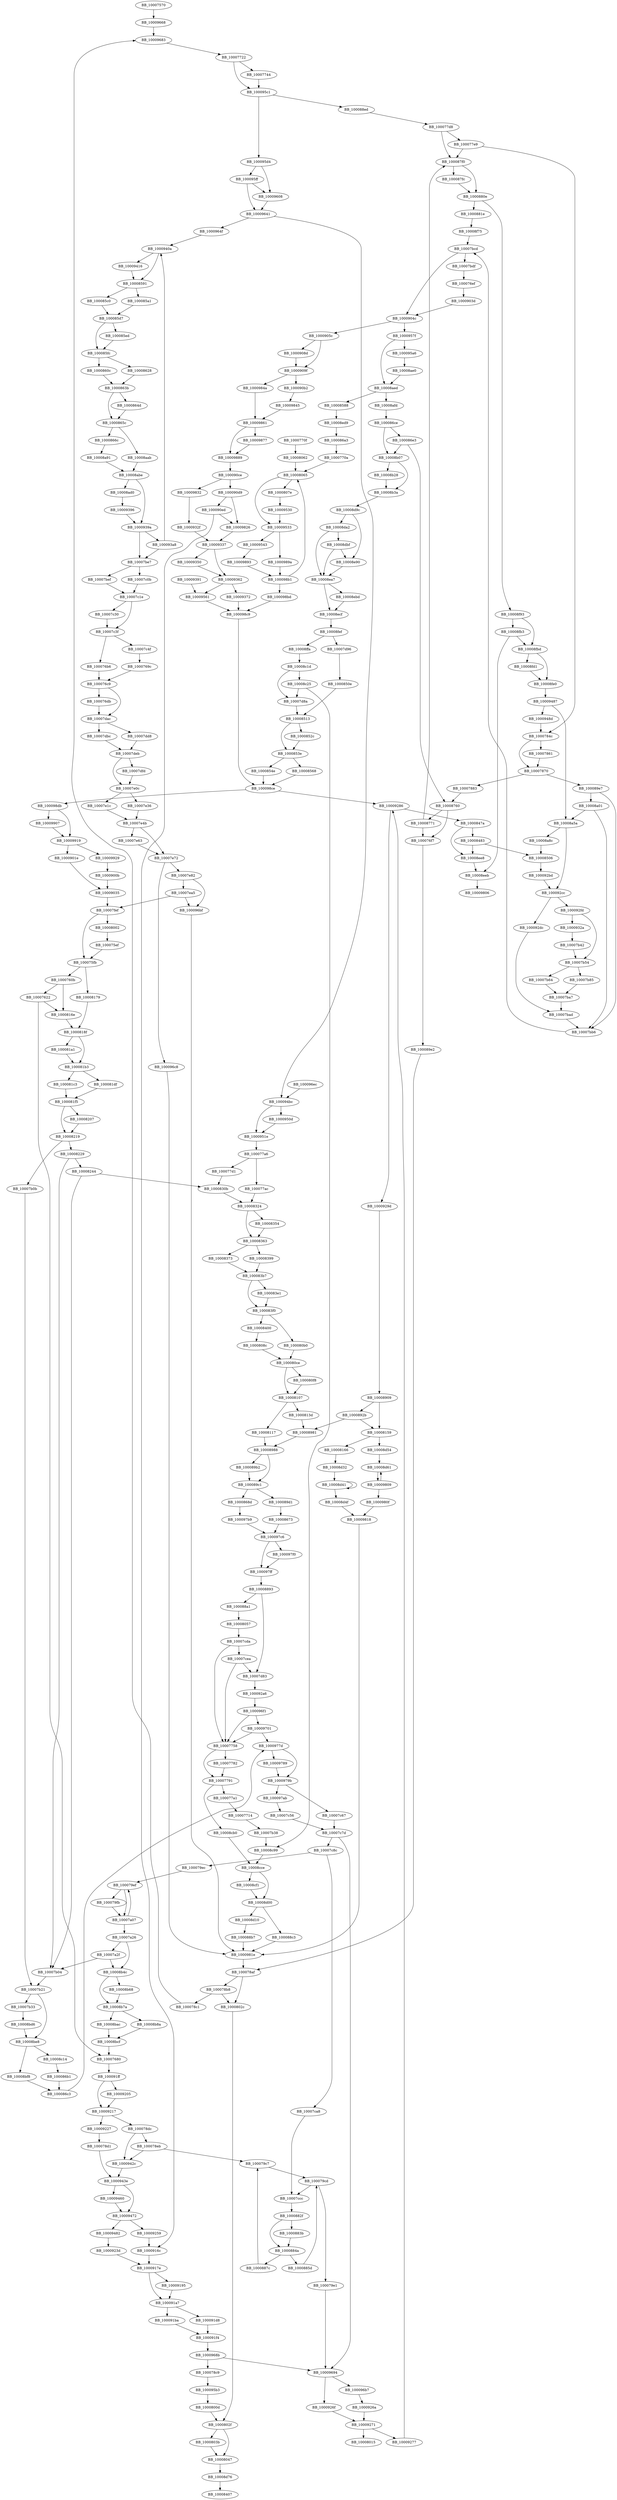DiGraph sub_10007570{
BB_10007570->BB_10009668
BB_100075ef->BB_100075fb
BB_100075fb->BB_1000760b
BB_100075fb->BB_10008179
BB_1000760b->BB_10007622
BB_1000760b->BB_1000816e
BB_10007622->BB_10007680
BB_10007622->BB_1000816e
BB_10007680->BB_100091ff
BB_1000769c->BB_100076c9
BB_100076b6->BB_100076c9
BB_100076c9->BB_100076db
BB_100076c9->BB_10007dac
BB_100076db->BB_10007dac
BB_100076ef->BB_1000903d
BB_100076f7->BB_100089e2
BB_1000770a->BB_10008065
BB_1000770f->BB_10008062
BB_10007714->BB_10007b38
BB_10007722->BB_10007744
BB_10007722->BB_100095c1
BB_10007744->BB_100095c1
BB_10007758->BB_10007782
BB_10007758->BB_10007791
BB_10007782->BB_10007791
BB_10007791->BB_100077a1
BB_10007791->BB_10008cb0
BB_100077a1->BB_10007714
BB_100077a6->BB_100077ac
BB_100077a6->BB_100077d1
BB_100077ac->BB_10008324
BB_100077d1->BB_1000830b
BB_100077d8->BB_100077e9
BB_100077d8->BB_100087f0
BB_100077e9->BB_1000784c
BB_100077e9->BB_100087f0
BB_1000784c->BB_10007861
BB_1000784c->BB_10007870
BB_10007861->BB_10007870
BB_10007870->BB_10007883
BB_10007870->BB_100089e7
BB_10007883->BB_10008760
BB_100078af->BB_100078b8
BB_100078af->BB_1000802c
BB_100078b8->BB_100078c1
BB_100078b8->BB_1000802c
BB_100078c1->BB_10009683
BB_100078c9->BB_100095b3
BB_100078d1->BB_1000943e
BB_100078dc->BB_100078eb
BB_100078dc->BB_1000942c
BB_100078eb->BB_100079c7
BB_100078eb->BB_1000942c
BB_100079c7->BB_100079cd
BB_100079cd->BB_100079e1
BB_100079cd->BB_10007ccc
BB_100079e1->BB_10009694
BB_100079ec->BB_100079ef
BB_100079ef->BB_100079fb
BB_100079ef->BB_10007a07
BB_100079fb->BB_10007a07
BB_10007a07->BB_100079ef
BB_10007a07->BB_10007a26
BB_10007a26->BB_10007a2f
BB_10007a26->BB_10008b4c
BB_10007a2f->BB_10007b04
BB_10007a2f->BB_10008b4c
BB_10007b04->BB_10007b21
BB_10007b0b->BB_10007b21
BB_10007b21->BB_10007b33
BB_10007b21->BB_10008be8
BB_10007b33->BB_10008bd6
BB_10007b38->BB_10008c99
BB_10007b42->BB_10007b54
BB_10007b54->BB_10007b64
BB_10007b54->BB_10007b85
BB_10007b64->BB_10007ba7
BB_10007b85->BB_10007ba7
BB_10007ba7->BB_10007bad
BB_10007bad->BB_10007bb6
BB_10007bb6->BB_10007bcd
BB_10007bcd->BB_10007bdf
BB_10007bcd->BB_1000904c
BB_10007bdf->BB_100076ef
BB_10007be7->BB_10007bef
BB_10007be7->BB_10007c0b
BB_10007bef->BB_10007c1e
BB_10007c0b->BB_10007c1e
BB_10007c1e->BB_10007c30
BB_10007c1e->BB_10007c3f
BB_10007c30->BB_10007c3f
BB_10007c3f->BB_100076b6
BB_10007c3f->BB_10007c4f
BB_10007c4f->BB_1000769c
BB_10007c56->BB_10007c7d
BB_10007c67->BB_10007c7d
BB_10007c7d->BB_10007c8c
BB_10007c7d->BB_10009694
BB_10007c8c->BB_100079ec
BB_10007c8c->BB_10007ca8
BB_10007ca8->BB_10007ccc
BB_10007ccc->BB_1000882f
BB_10007cda->BB_10007758
BB_10007cda->BB_10007cea
BB_10007cea->BB_10007758
BB_10007cea->BB_10007d83
BB_10007d83->BB_100092a6
BB_10007d8a->BB_10008513
BB_10007d96->BB_1000850e
BB_10007dac->BB_10007dbc
BB_10007dac->BB_10007dd8
BB_10007dbc->BB_10007deb
BB_10007dd8->BB_10007deb
BB_10007deb->BB_10007dfd
BB_10007deb->BB_10007e0c
BB_10007dfd->BB_10007e0c
BB_10007e0c->BB_10007e1c
BB_10007e0c->BB_10007e36
BB_10007e1c->BB_10007e4b
BB_10007e36->BB_10007e4b
BB_10007e4b->BB_10007e63
BB_10007e4b->BB_10007e72
BB_10007e63->BB_10007e72
BB_10007e72->BB_10007e82
BB_10007e72->BB_100096c8
BB_10007e82->BB_10007ea5
BB_10007e82->BB_100096bf
BB_10007ea5->BB_10007fef
BB_10007ea5->BB_100096bf
BB_10007fef->BB_100075fb
BB_10007fef->BB_10008002
BB_10008002->BB_100075ef
BB_1000800d->BB_1000802f
BB_1000802c->BB_1000802f
BB_1000802f->BB_1000803b
BB_1000802f->BB_10008047
BB_1000803b->BB_10008047
BB_10008047->BB_10008d76
BB_10008057->BB_10007cda
BB_10008062->BB_10008065
BB_10008065->BB_1000807e
BB_10008065->BB_10009533
BB_1000807e->BB_10009530
BB_1000808c->BB_100080ce
BB_100080b0->BB_100080ce
BB_100080ce->BB_100080f8
BB_100080ce->BB_10008107
BB_100080f8->BB_10008107
BB_10008107->BB_10008117
BB_10008107->BB_1000813d
BB_10008117->BB_10008988
BB_1000813d->BB_10008981
BB_10008159->BB_10008166
BB_10008159->BB_10008d54
BB_10008166->BB_10008d32
BB_1000816e->BB_1000818f
BB_10008179->BB_1000818f
BB_1000818f->BB_100081a1
BB_1000818f->BB_100081b3
BB_100081a1->BB_100081b3
BB_100081b3->BB_100081c3
BB_100081b3->BB_100081df
BB_100081c3->BB_100081f5
BB_100081df->BB_100081f5
BB_100081f5->BB_10008207
BB_100081f5->BB_10008219
BB_10008207->BB_10008219
BB_10008219->BB_10007b0b
BB_10008219->BB_10008229
BB_10008229->BB_10007b04
BB_10008229->BB_10008244
BB_10008244->BB_10007b04
BB_10008244->BB_1000830b
BB_1000830b->BB_10008324
BB_10008324->BB_10008354
BB_10008324->BB_10008363
BB_10008354->BB_10008363
BB_10008363->BB_10008373
BB_10008363->BB_10008399
BB_10008373->BB_100083b7
BB_10008399->BB_100083b7
BB_100083b7->BB_100083e1
BB_100083b7->BB_100083f0
BB_100083e1->BB_100083f0
BB_100083f0->BB_100080b0
BB_100083f0->BB_10008400
BB_10008400->BB_1000808c
BB_1000847a->BB_10008483
BB_1000847a->BB_10008ee8
BB_10008483->BB_10008506
BB_10008483->BB_10008ee8
BB_10008506->BB_100092bd
BB_1000850e->BB_10008513
BB_10008513->BB_1000852c
BB_10008513->BB_1000853e
BB_1000852c->BB_1000853e
BB_1000853e->BB_1000854e
BB_1000853e->BB_10008568
BB_1000854e->BB_100098ce
BB_10008568->BB_100098ce
BB_10008588->BB_10008ed9
BB_10008591->BB_100085a1
BB_10008591->BB_100085c0
BB_100085a1->BB_100085d7
BB_100085c0->BB_100085d7
BB_100085d7->BB_100085ed
BB_100085d7->BB_100085fc
BB_100085ed->BB_100085fc
BB_100085fc->BB_1000860c
BB_100085fc->BB_10008628
BB_1000860c->BB_1000863b
BB_10008628->BB_1000863b
BB_1000863b->BB_1000864d
BB_1000863b->BB_1000865c
BB_1000864d->BB_1000865c
BB_1000865c->BB_1000866c
BB_1000865c->BB_10008aab
BB_1000866c->BB_10008a91
BB_10008673->BB_100097c6
BB_1000868d->BB_100097b9
BB_100086a3->BB_1000770a
BB_100086b1->BB_100086c3
BB_100086c3->BB_1000977d
BB_100086ce->BB_100086e3
BB_100086ce->BB_10008b07
BB_100086e3->BB_10008760
BB_100086e3->BB_10008b07
BB_10008760->BB_100076f7
BB_10008760->BB_10008771
BB_10008771->BB_100076f7
BB_10008771->BB_100087f0
BB_100087f0->BB_100087fc
BB_100087f0->BB_1000880e
BB_100087fc->BB_1000880e
BB_1000880e->BB_1000881e
BB_1000880e->BB_10008f93
BB_1000881e->BB_10008f75
BB_1000882f->BB_1000883b
BB_1000882f->BB_1000884a
BB_1000883b->BB_1000884a
BB_1000884a->BB_1000885d
BB_1000884a->BB_1000887c
BB_1000885d->BB_100079cd
BB_1000887c->BB_100079c7
BB_10008893->BB_10007d83
BB_10008893->BB_100088a1
BB_100088a1->BB_10008057
BB_100088b7->BB_1000981e
BB_100088c3->BB_1000981e
BB_100088ed->BB_100077d8
BB_10008909->BB_10008159
BB_10008909->BB_1000892b
BB_1000892b->BB_10008159
BB_1000892b->BB_10008981
BB_10008981->BB_10008988
BB_10008988->BB_100089b2
BB_10008988->BB_100089c1
BB_100089b2->BB_100089c1
BB_100089c1->BB_1000868d
BB_100089c1->BB_100089d1
BB_100089d1->BB_10008673
BB_100089e2->BB_100078af
BB_100089e7->BB_10007bb6
BB_100089e7->BB_10008a01
BB_10008a01->BB_10007bb6
BB_10008a01->BB_10008a5a
BB_10008a5a->BB_10008a8c
BB_10008a5a->BB_100092cc
BB_10008a8c->BB_10008506
BB_10008a91->BB_10008abe
BB_10008aab->BB_10008abe
BB_10008abe->BB_10008ad0
BB_10008abe->BB_1000939a
BB_10008ad0->BB_10009396
BB_10008ae0->BB_10008aed
BB_10008aed->BB_10008588
BB_10008aed->BB_10008afd
BB_10008afd->BB_100086ce
BB_10008b07->BB_10008b28
BB_10008b07->BB_10008b3a
BB_10008b28->BB_10008b3a
BB_10008b3a->BB_10008d9c
BB_10008b4c->BB_10008b68
BB_10008b4c->BB_10008b7a
BB_10008b68->BB_10008b7a
BB_10008b7a->BB_10008b8a
BB_10008b7a->BB_10008bac
BB_10008b8a->BB_10008bcf
BB_10008bac->BB_10008bcf
BB_10008bcf->BB_10007680
BB_10008bd6->BB_10008be8
BB_10008be8->BB_10008bf8
BB_10008be8->BB_10008c14
BB_10008bf8->BB_100086c3
BB_10008c14->BB_100086b1
BB_10008c1d->BB_10007d8a
BB_10008c1d->BB_10008c25
BB_10008c25->BB_10007d8a
BB_10008c25->BB_10008c99
BB_10008c99->BB_10008cce
BB_10008cb0->BB_10008cce
BB_10008cce->BB_10008cf1
BB_10008cce->BB_10008d00
BB_10008cf1->BB_10008d00
BB_10008d00->BB_100088c3
BB_10008d00->BB_10008d10
BB_10008d10->BB_100088b7
BB_10008d32->BB_10008d41
BB_10008d41->BB_10008d41
BB_10008d41->BB_10008d4f
BB_10008d4f->BB_10009818
BB_10008d54->BB_10008d61
BB_10008d61->BB_10009809
BB_10008d76->BB_10008407
BB_10008d9c->BB_10008da2
BB_10008d9c->BB_10008e90
BB_10008da2->BB_10008dbf
BB_10008da2->BB_10008ea7
BB_10008dbf->BB_10008e90
BB_10008dbf->BB_10008ea7
BB_10008e90->BB_10008ea7
BB_10008ea7->BB_10008ebd
BB_10008ea7->BB_10008ecf
BB_10008ebd->BB_10008ecf
BB_10008ecf->BB_10008fef
BB_10008ed9->BB_100086a3
BB_10008ee8->BB_10008eeb
BB_10008eeb->BB_10009806
BB_10008f75->BB_10007bcd
BB_10008f93->BB_10008fb3
BB_10008f93->BB_10008fbd
BB_10008fb3->BB_10008eeb
BB_10008fb3->BB_10008fbd
BB_10008fbd->BB_10008fd1
BB_10008fbd->BB_10008fe0
BB_10008fd1->BB_10008fe0
BB_10008fe0->BB_10009487
BB_10008fef->BB_10007d96
BB_10008fef->BB_10008ffa
BB_10008ffa->BB_10008c1d
BB_1000900b->BB_10009035
BB_1000901e->BB_10009035
BB_10009035->BB_10007fef
BB_1000903d->BB_1000904c
BB_1000904c->BB_1000905c
BB_1000904c->BB_1000957f
BB_1000905c->BB_1000908d
BB_1000905c->BB_1000909f
BB_1000908d->BB_1000909f
BB_1000909f->BB_100090b2
BB_1000909f->BB_1000984a
BB_100090b2->BB_10009845
BB_100090ce->BB_100090d9
BB_100090ce->BB_10009832
BB_100090d9->BB_100090ed
BB_100090d9->BB_10009826
BB_100090ed->BB_1000916c
BB_100090ed->BB_10009826
BB_1000916c->BB_1000917e
BB_1000917e->BB_10009195
BB_1000917e->BB_100091a7
BB_10009195->BB_100091a7
BB_100091a7->BB_100091ba
BB_100091a7->BB_100091d8
BB_100091ba->BB_100091f4
BB_100091d8->BB_100091f4
BB_100091f4->BB_1000968b
BB_100091ff->BB_10009205
BB_100091ff->BB_10009217
BB_10009205->BB_10009217
BB_10009217->BB_100078dc
BB_10009217->BB_10009227
BB_10009227->BB_100078d1
BB_1000923d->BB_1000917e
BB_10009259->BB_1000916c
BB_1000926a->BB_10009271
BB_1000926f->BB_10009271
BB_10009271->BB_10008015
BB_10009271->BB_10009277
BB_10009277->BB_10009286
BB_10009286->BB_1000847a
BB_10009286->BB_1000929d
BB_1000929d->BB_10008909
BB_100092a6->BB_100096f1
BB_100092bd->BB_100092cc
BB_100092cc->BB_100092dc
BB_100092cc->BB_100092fd
BB_100092dc->BB_10007bad
BB_100092fd->BB_10007b54
BB_100092fd->BB_1000932a
BB_1000932a->BB_10007b42
BB_1000932f->BB_10009337
BB_10009337->BB_10009350
BB_10009337->BB_10009362
BB_10009350->BB_10009362
BB_10009362->BB_10009372
BB_10009362->BB_10009561
BB_10009372->BB_100098c9
BB_10009391->BB_10009561
BB_10009396->BB_1000939a
BB_1000939a->BB_10007be7
BB_1000939a->BB_100093a8
BB_100093a8->BB_10007be7
BB_100093a8->BB_1000940a
BB_1000940a->BB_10008591
BB_1000940a->BB_10009416
BB_10009416->BB_10008591
BB_1000942c->BB_1000943e
BB_1000943e->BB_10009460
BB_1000943e->BB_10009472
BB_10009460->BB_10009472
BB_10009472->BB_10009259
BB_10009472->BB_10009482
BB_10009482->BB_1000923d
BB_10009487->BB_10008a5a
BB_10009487->BB_1000948d
BB_1000948d->BB_1000784c
BB_100094bc->BB_1000950d
BB_100094bc->BB_1000951e
BB_1000950d->BB_1000951e
BB_1000951e->BB_100077a6
BB_10009530->BB_10009533
BB_10009533->BB_10009543
BB_10009533->BB_1000989a
BB_10009543->BB_10009893
BB_10009561->BB_100098c9
BB_1000957f->BB_10008aed
BB_1000957f->BB_100095a6
BB_100095a6->BB_10008ae0
BB_100095b3->BB_1000800d
BB_100095c1->BB_100088ed
BB_100095c1->BB_100095d4
BB_100095d4->BB_100095ff
BB_100095d4->BB_10009608
BB_100095ff->BB_10009608
BB_100095ff->BB_10009641
BB_10009608->BB_10009641
BB_10009641->BB_100094bc
BB_10009641->BB_1000964f
BB_1000964f->BB_1000940a
BB_10009668->BB_10009683
BB_10009683->BB_10007722
BB_1000968b->BB_100078c9
BB_1000968b->BB_10009694
BB_10009694->BB_1000926f
BB_10009694->BB_100096b7
BB_100096b7->BB_1000926a
BB_100096bf->BB_1000981e
BB_100096c8->BB_1000981e
BB_100096ec->BB_100094bc
BB_100096f1->BB_10007758
BB_100096f1->BB_10009701
BB_10009701->BB_10007758
BB_10009701->BB_1000977d
BB_1000977d->BB_10009789
BB_1000977d->BB_1000979b
BB_10009789->BB_1000979b
BB_1000979b->BB_10007c67
BB_1000979b->BB_100097ab
BB_100097ab->BB_10007c56
BB_100097b9->BB_100097c6
BB_100097c6->BB_100097f0
BB_100097c6->BB_100097ff
BB_100097f0->BB_100097ff
BB_100097ff->BB_10008893
BB_10009809->BB_10008d61
BB_10009809->BB_1000980f
BB_1000980f->BB_10009818
BB_10009818->BB_1000981e
BB_1000981e->BB_100078af
BB_10009826->BB_10009337
BB_10009832->BB_1000932f
BB_10009845->BB_10009861
BB_1000984a->BB_10009861
BB_10009861->BB_10009877
BB_10009861->BB_10009889
BB_10009877->BB_10009889
BB_10009889->BB_100090ce
BB_10009893->BB_100098b1
BB_1000989a->BB_100098b1
BB_100098b1->BB_10008065
BB_100098b1->BB_100098bd
BB_100098bd->BB_100098c9
BB_100098c9->BB_100098ce
BB_100098ce->BB_10009286
BB_100098ce->BB_100098db
BB_100098db->BB_10009907
BB_100098db->BB_10009919
BB_10009907->BB_10009919
BB_10009919->BB_1000901e
BB_10009919->BB_10009929
BB_10009929->BB_1000900b
}
